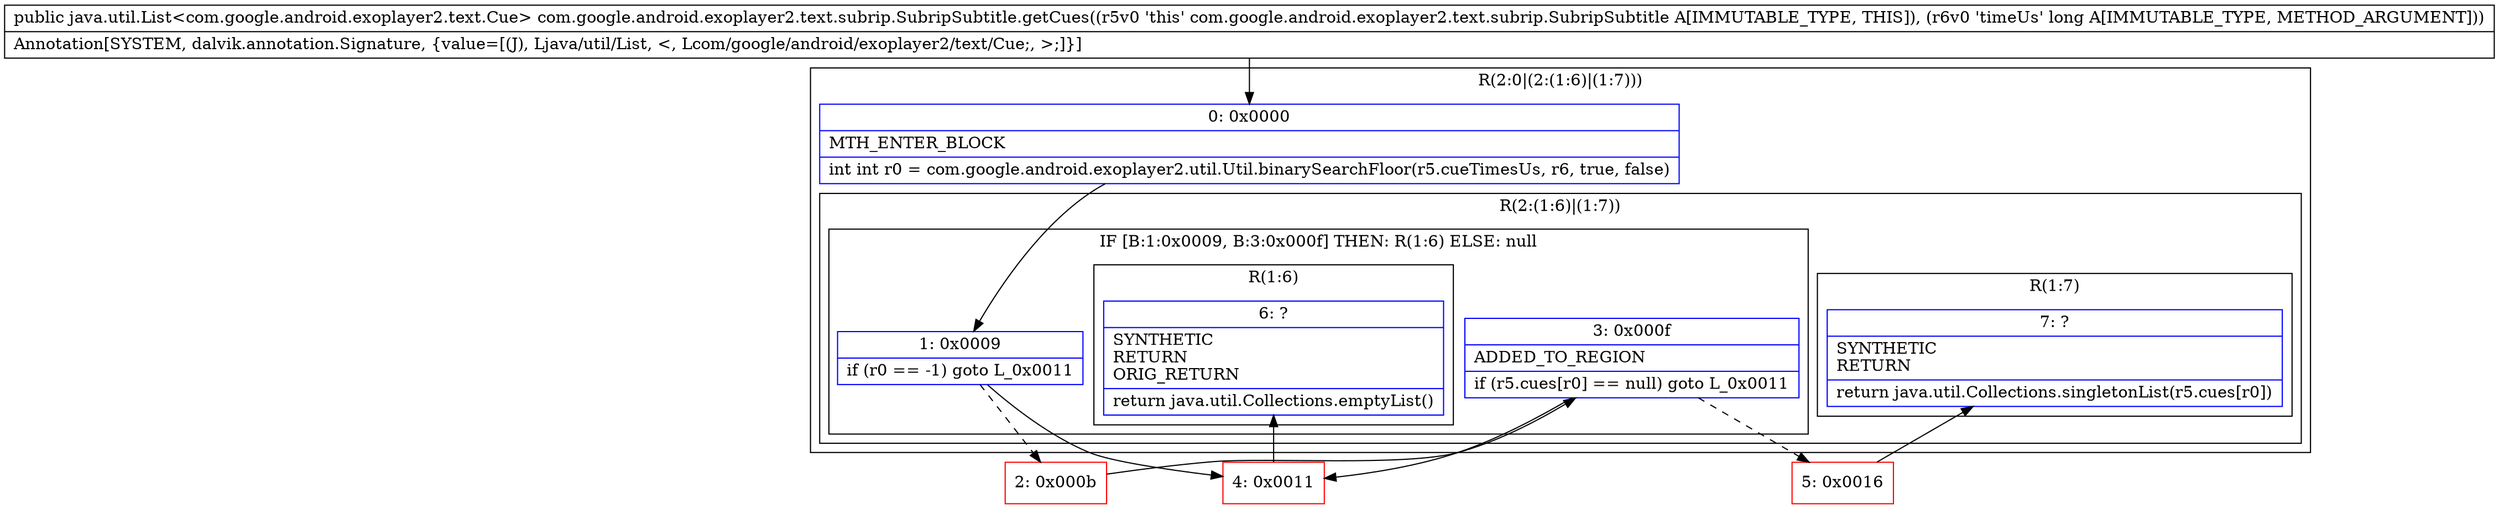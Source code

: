 digraph "CFG forcom.google.android.exoplayer2.text.subrip.SubripSubtitle.getCues(J)Ljava\/util\/List;" {
subgraph cluster_Region_924220373 {
label = "R(2:0|(2:(1:6)|(1:7)))";
node [shape=record,color=blue];
Node_0 [shape=record,label="{0\:\ 0x0000|MTH_ENTER_BLOCK\l|int int r0 = com.google.android.exoplayer2.util.Util.binarySearchFloor(r5.cueTimesUs, r6, true, false)\l}"];
subgraph cluster_Region_2066701828 {
label = "R(2:(1:6)|(1:7))";
node [shape=record,color=blue];
subgraph cluster_IfRegion_687183079 {
label = "IF [B:1:0x0009, B:3:0x000f] THEN: R(1:6) ELSE: null";
node [shape=record,color=blue];
Node_1 [shape=record,label="{1\:\ 0x0009|if (r0 == \-1) goto L_0x0011\l}"];
Node_3 [shape=record,label="{3\:\ 0x000f|ADDED_TO_REGION\l|if (r5.cues[r0] == null) goto L_0x0011\l}"];
subgraph cluster_Region_744076710 {
label = "R(1:6)";
node [shape=record,color=blue];
Node_6 [shape=record,label="{6\:\ ?|SYNTHETIC\lRETURN\lORIG_RETURN\l|return java.util.Collections.emptyList()\l}"];
}
}
subgraph cluster_Region_1346100421 {
label = "R(1:7)";
node [shape=record,color=blue];
Node_7 [shape=record,label="{7\:\ ?|SYNTHETIC\lRETURN\l|return java.util.Collections.singletonList(r5.cues[r0])\l}"];
}
}
}
Node_2 [shape=record,color=red,label="{2\:\ 0x000b}"];
Node_4 [shape=record,color=red,label="{4\:\ 0x0011}"];
Node_5 [shape=record,color=red,label="{5\:\ 0x0016}"];
MethodNode[shape=record,label="{public java.util.List\<com.google.android.exoplayer2.text.Cue\> com.google.android.exoplayer2.text.subrip.SubripSubtitle.getCues((r5v0 'this' com.google.android.exoplayer2.text.subrip.SubripSubtitle A[IMMUTABLE_TYPE, THIS]), (r6v0 'timeUs' long A[IMMUTABLE_TYPE, METHOD_ARGUMENT]))  | Annotation[SYSTEM, dalvik.annotation.Signature, \{value=[(J), Ljava\/util\/List, \<, Lcom\/google\/android\/exoplayer2\/text\/Cue;, \>;]\}]\l}"];
MethodNode -> Node_0;
Node_0 -> Node_1;
Node_1 -> Node_2[style=dashed];
Node_1 -> Node_4;
Node_3 -> Node_4;
Node_3 -> Node_5[style=dashed];
Node_2 -> Node_3;
Node_4 -> Node_6;
Node_5 -> Node_7;
}

